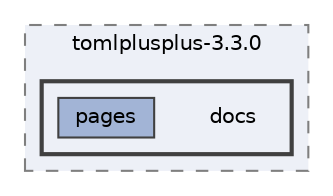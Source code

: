 digraph "C:/Users/HP/Documents/GitHub/Minero-Game/Classes/ConfigMan/lib/tomlplusplus-3.3.0/tomlplusplus-3.3.0/docs"
{
 // LATEX_PDF_SIZE
  bgcolor="transparent";
  edge [fontname=Helvetica,fontsize=10,labelfontname=Helvetica,labelfontsize=10];
  node [fontname=Helvetica,fontsize=10,shape=box,height=0.2,width=0.4];
  compound=true
  subgraph clusterdir_5f7c28d66927b08fb6ced16891b997d5 {
    graph [ bgcolor="#edf0f7", pencolor="grey50", label="tomlplusplus-3.3.0", fontname=Helvetica,fontsize=10 style="filled,dashed", URL="dir_5f7c28d66927b08fb6ced16891b997d5.html",tooltip=""]
  subgraph clusterdir_f90c15cb17e9ab73301c9aa80b781208 {
    graph [ bgcolor="#edf0f7", pencolor="grey25", label="", fontname=Helvetica,fontsize=10 style="filled,bold", URL="dir_f90c15cb17e9ab73301c9aa80b781208.html",tooltip=""]
    dir_f90c15cb17e9ab73301c9aa80b781208 [shape=plaintext, label="docs"];
  dir_59d1fc9800259f7cbdd6e3010cf539c3 [label="pages", fillcolor="#a2b4d6", color="grey25", style="filled", URL="dir_59d1fc9800259f7cbdd6e3010cf539c3.html",tooltip=""];
  }
  }
}

